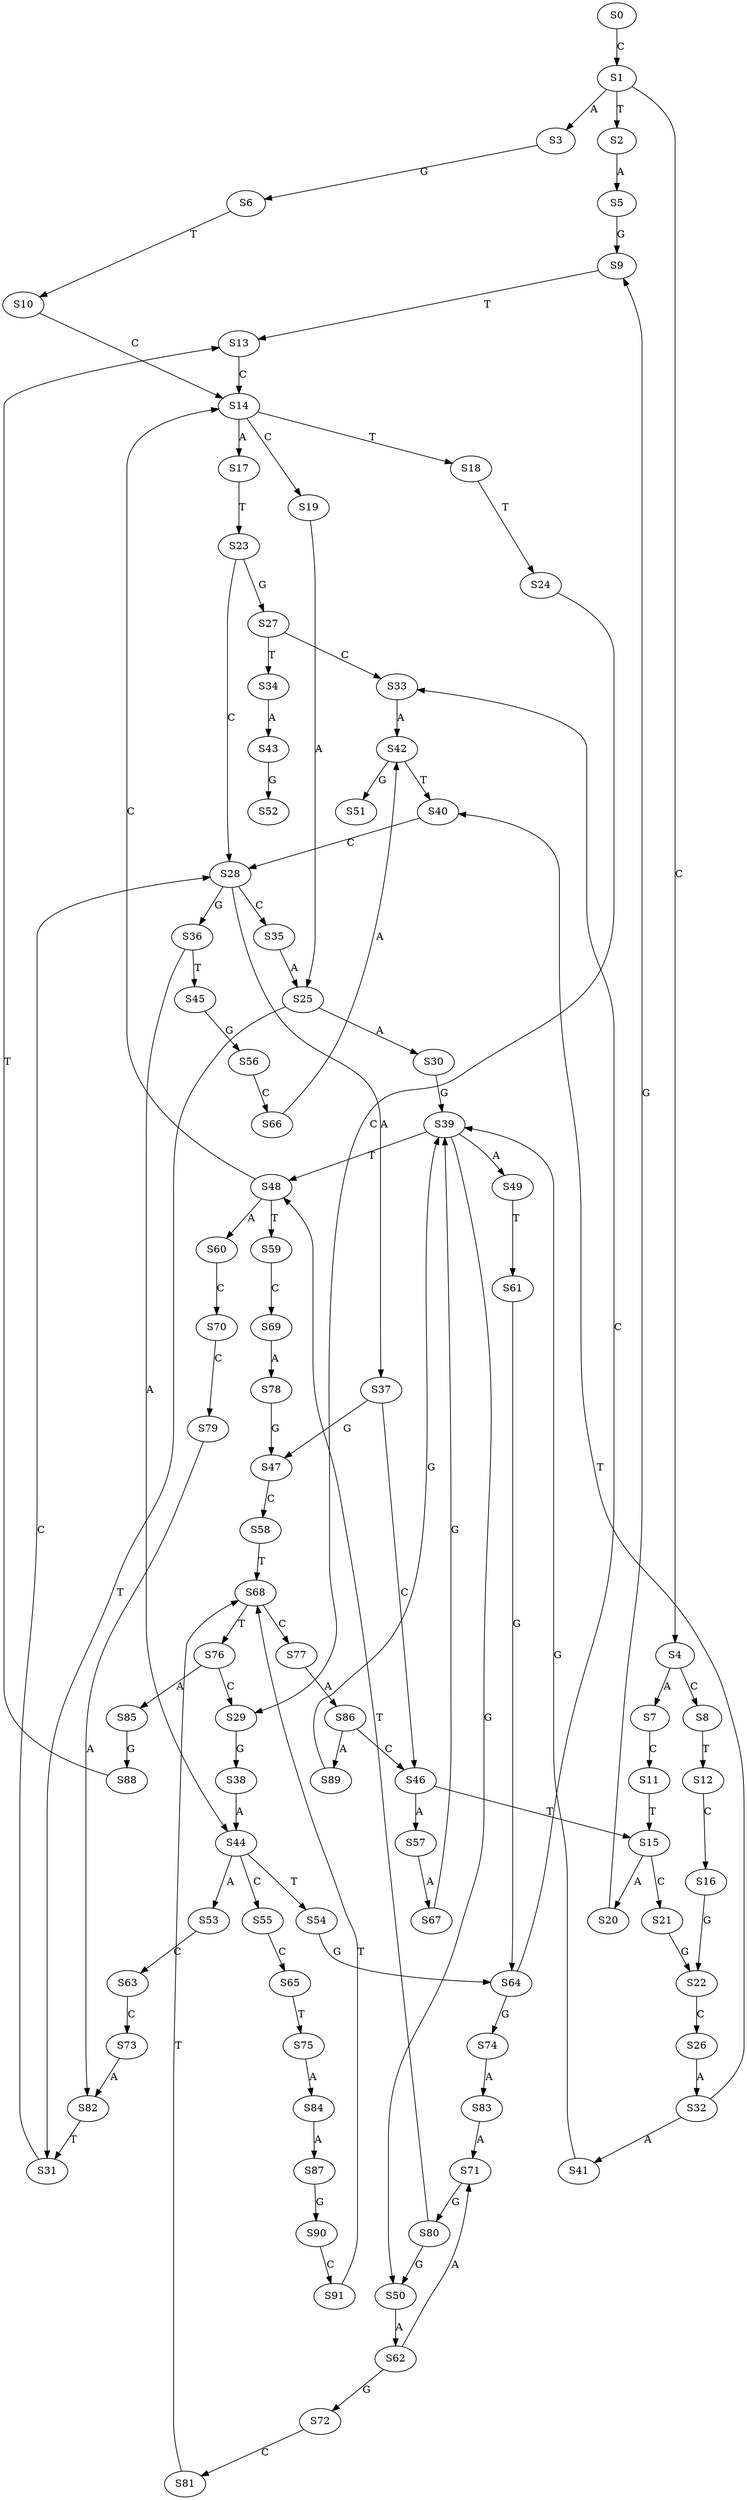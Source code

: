 strict digraph  {
	S0 -> S1 [ label = C ];
	S1 -> S2 [ label = T ];
	S1 -> S3 [ label = A ];
	S1 -> S4 [ label = C ];
	S2 -> S5 [ label = A ];
	S3 -> S6 [ label = G ];
	S4 -> S7 [ label = A ];
	S4 -> S8 [ label = C ];
	S5 -> S9 [ label = G ];
	S6 -> S10 [ label = T ];
	S7 -> S11 [ label = C ];
	S8 -> S12 [ label = T ];
	S9 -> S13 [ label = T ];
	S10 -> S14 [ label = C ];
	S11 -> S15 [ label = T ];
	S12 -> S16 [ label = C ];
	S13 -> S14 [ label = C ];
	S14 -> S17 [ label = A ];
	S14 -> S18 [ label = T ];
	S14 -> S19 [ label = C ];
	S15 -> S20 [ label = A ];
	S15 -> S21 [ label = C ];
	S16 -> S22 [ label = G ];
	S17 -> S23 [ label = T ];
	S18 -> S24 [ label = T ];
	S19 -> S25 [ label = A ];
	S20 -> S9 [ label = G ];
	S21 -> S22 [ label = G ];
	S22 -> S26 [ label = C ];
	S23 -> S27 [ label = G ];
	S23 -> S28 [ label = C ];
	S24 -> S29 [ label = C ];
	S25 -> S30 [ label = A ];
	S25 -> S31 [ label = T ];
	S26 -> S32 [ label = A ];
	S27 -> S33 [ label = C ];
	S27 -> S34 [ label = T ];
	S28 -> S35 [ label = C ];
	S28 -> S36 [ label = G ];
	S28 -> S37 [ label = A ];
	S29 -> S38 [ label = G ];
	S30 -> S39 [ label = G ];
	S31 -> S28 [ label = C ];
	S32 -> S40 [ label = T ];
	S32 -> S41 [ label = A ];
	S33 -> S42 [ label = A ];
	S34 -> S43 [ label = A ];
	S35 -> S25 [ label = A ];
	S36 -> S44 [ label = A ];
	S36 -> S45 [ label = T ];
	S37 -> S46 [ label = C ];
	S37 -> S47 [ label = G ];
	S38 -> S44 [ label = A ];
	S39 -> S48 [ label = T ];
	S39 -> S49 [ label = A ];
	S39 -> S50 [ label = G ];
	S40 -> S28 [ label = C ];
	S41 -> S39 [ label = G ];
	S42 -> S51 [ label = G ];
	S42 -> S40 [ label = T ];
	S43 -> S52 [ label = G ];
	S44 -> S53 [ label = A ];
	S44 -> S54 [ label = T ];
	S44 -> S55 [ label = C ];
	S45 -> S56 [ label = G ];
	S46 -> S15 [ label = T ];
	S46 -> S57 [ label = A ];
	S47 -> S58 [ label = C ];
	S48 -> S59 [ label = T ];
	S48 -> S60 [ label = A ];
	S48 -> S14 [ label = C ];
	S49 -> S61 [ label = T ];
	S50 -> S62 [ label = A ];
	S53 -> S63 [ label = C ];
	S54 -> S64 [ label = G ];
	S55 -> S65 [ label = C ];
	S56 -> S66 [ label = C ];
	S57 -> S67 [ label = A ];
	S58 -> S68 [ label = T ];
	S59 -> S69 [ label = C ];
	S60 -> S70 [ label = C ];
	S61 -> S64 [ label = G ];
	S62 -> S71 [ label = A ];
	S62 -> S72 [ label = G ];
	S63 -> S73 [ label = C ];
	S64 -> S33 [ label = C ];
	S64 -> S74 [ label = G ];
	S65 -> S75 [ label = T ];
	S66 -> S42 [ label = A ];
	S67 -> S39 [ label = G ];
	S68 -> S76 [ label = T ];
	S68 -> S77 [ label = C ];
	S69 -> S78 [ label = A ];
	S70 -> S79 [ label = C ];
	S71 -> S80 [ label = G ];
	S72 -> S81 [ label = C ];
	S73 -> S82 [ label = A ];
	S74 -> S83 [ label = A ];
	S75 -> S84 [ label = A ];
	S76 -> S85 [ label = A ];
	S76 -> S29 [ label = C ];
	S77 -> S86 [ label = A ];
	S78 -> S47 [ label = G ];
	S79 -> S82 [ label = A ];
	S80 -> S48 [ label = T ];
	S80 -> S50 [ label = G ];
	S81 -> S68 [ label = T ];
	S82 -> S31 [ label = T ];
	S83 -> S71 [ label = A ];
	S84 -> S87 [ label = A ];
	S85 -> S88 [ label = G ];
	S86 -> S89 [ label = A ];
	S86 -> S46 [ label = C ];
	S87 -> S90 [ label = G ];
	S88 -> S13 [ label = T ];
	S89 -> S39 [ label = G ];
	S90 -> S91 [ label = C ];
	S91 -> S68 [ label = T ];
}
